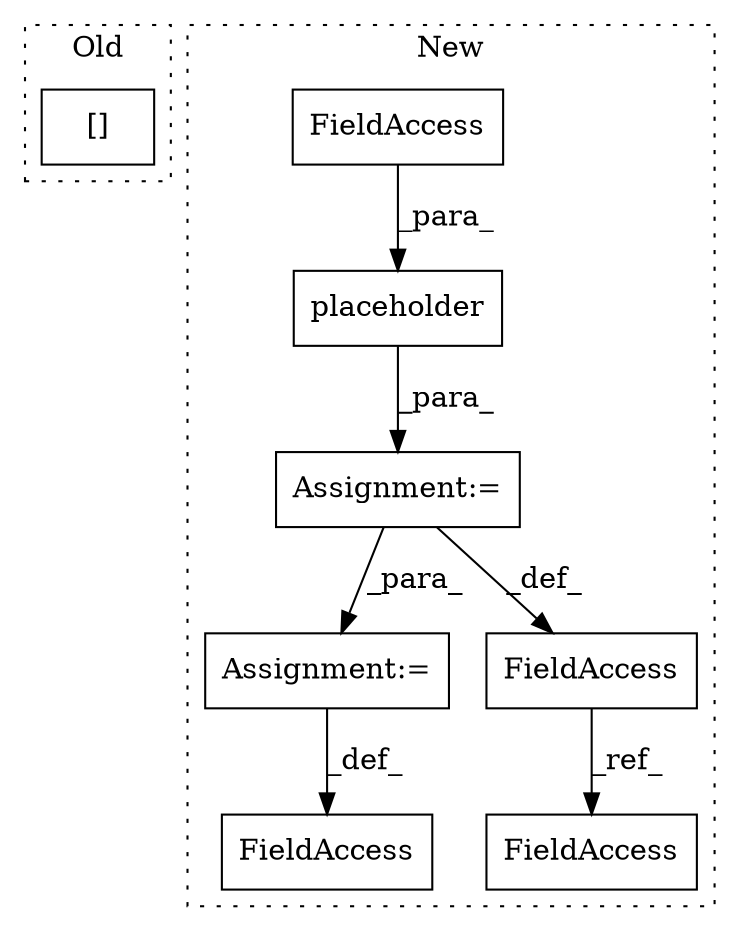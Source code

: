 digraph G {
subgraph cluster0 {
1 [label="[]" a="2" s="1254,1276" l="12,1" shape="box"];
label = "Old";
style="dotted";
}
subgraph cluster1 {
2 [label="placeholder" a="32" s="2037,2084" l="12,1" shape="box"];
3 [label="FieldAccess" a="22" s="2049" l="10" shape="box"];
4 [label="Assignment:=" a="7" s="2033" l="1" shape="box"];
5 [label="Assignment:=" a="7" s="2401" l="1" shape="box"];
6 [label="FieldAccess" a="22" s="2011" l="22" shape="box"];
7 [label="FieldAccess" a="22" s="2142" l="22" shape="box"];
8 [label="FieldAccess" a="22" s="2383" l="18" shape="box"];
label = "New";
style="dotted";
}
2 -> 4 [label="_para_"];
3 -> 2 [label="_para_"];
4 -> 5 [label="_para_"];
4 -> 6 [label="_def_"];
5 -> 8 [label="_def_"];
6 -> 7 [label="_ref_"];
}